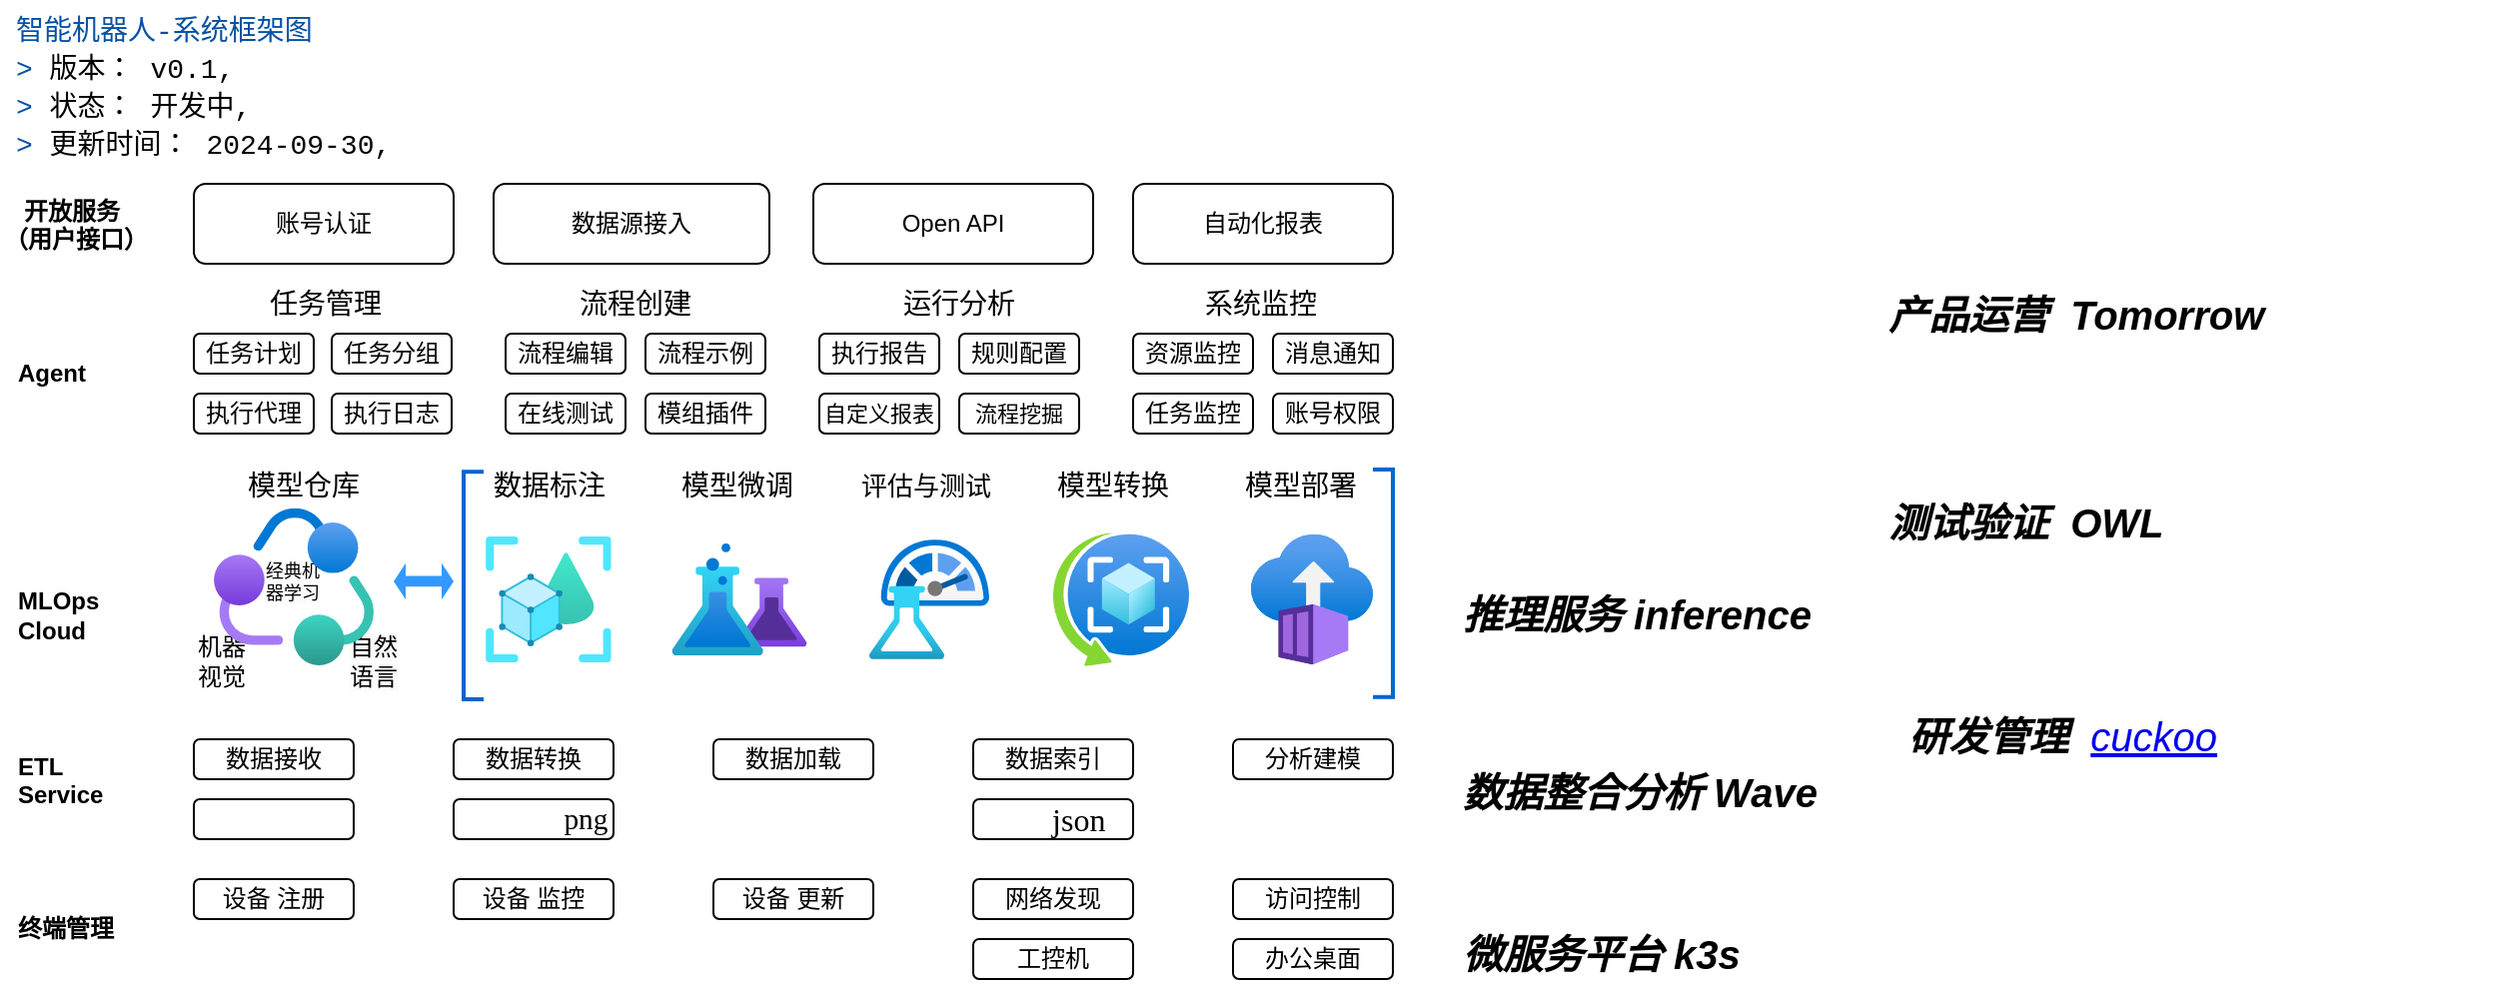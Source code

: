 <mxfile>
    <diagram id="1UqL_O0XorwUK7HTlg5H" name="Page-1">
        <mxGraphModel dx="896" dy="487" grid="1" gridSize="10" guides="1" tooltips="1" connect="1" arrows="1" fold="1" page="1" pageScale="1" pageWidth="827" pageHeight="1169" math="1" shadow="0">
            <root>
                <mxCell id="0"/>
                <mxCell id="1" parent="0"/>
                <mxCell id="2" value="账号认证" style="rounded=1;whiteSpace=wrap;html=1;" parent="1" vertex="1">
                    <mxGeometry x="107" y="112" width="130" height="40" as="geometry"/>
                </mxCell>
                <mxCell id="3" value="&lt;span style=&quot;font-family: Helvetica; font-size: 12px; font-style: normal; font-variant-ligatures: normal; font-variant-caps: normal; letter-spacing: normal; orphans: 2; text-indent: 0px; text-transform: none; widows: 2; word-spacing: 0px; -webkit-text-stroke-width: 0px; text-decoration-thickness: initial; text-decoration-style: initial; text-decoration-color: initial; float: none; display: inline !important;&quot;&gt;&amp;nbsp; &amp;nbsp;开放服务&lt;br&gt;（用户接口）&lt;br&gt;&lt;/span&gt;" style="text;whiteSpace=wrap;html=1;align=left;fillColor=none;fontColor=default;labelBackgroundColor=none;fontStyle=1;rounded=1;" parent="1" vertex="1">
                    <mxGeometry x="10" y="112" width="80" height="40" as="geometry"/>
                </mxCell>
                <mxCell id="6" value="数据源接入" style="rounded=1;whiteSpace=wrap;html=1;" parent="1" vertex="1">
                    <mxGeometry x="257" y="112" width="138" height="40" as="geometry"/>
                </mxCell>
                <mxCell id="7" value="Open API" style="rounded=1;whiteSpace=wrap;html=1;" parent="1" vertex="1">
                    <mxGeometry x="417" y="112" width="140" height="40" as="geometry"/>
                </mxCell>
                <mxCell id="8" value="自动化报表" style="rounded=1;whiteSpace=wrap;html=1;" parent="1" vertex="1">
                    <mxGeometry x="577" y="112" width="130" height="40" as="geometry"/>
                </mxCell>
                <mxCell id="9" value="&lt;span style=&quot;font-family: Helvetica; font-size: 12px; font-style: normal; font-variant-ligatures: normal; font-variant-caps: normal; letter-spacing: normal; orphans: 2; text-indent: 0px; text-transform: none; widows: 2; word-spacing: 0px; -webkit-text-stroke-width: 0px; text-decoration-thickness: initial; text-decoration-style: initial; text-decoration-color: initial; float: none; display: inline !important;&quot;&gt;Agent&lt;br&gt;&lt;/span&gt;" style="text;whiteSpace=wrap;html=1;align=left;verticalAlign=middle;fillColor=none;fontColor=default;labelBackgroundColor=none;fontStyle=1;rounded=1;" parent="1" vertex="1">
                    <mxGeometry x="17" y="187" width="80" height="40" as="geometry"/>
                </mxCell>
                <mxCell id="10" value="&lt;span style=&quot;font-family: Helvetica; font-size: 12px; font-style: normal; font-variant-ligatures: normal; font-variant-caps: normal; letter-spacing: normal; orphans: 2; text-indent: 0px; text-transform: none; widows: 2; word-spacing: 0px; -webkit-text-stroke-width: 0px; text-decoration-thickness: initial; text-decoration-style: initial; text-decoration-color: initial; float: none; display: inline !important;&quot;&gt;MLOps&lt;br&gt;Cloud&lt;br&gt;&lt;/span&gt;" style="text;whiteSpace=wrap;html=1;verticalAlign=middle;align=left;fillColor=none;fontColor=default;labelBackgroundColor=none;fontStyle=1;rotation=0;rounded=1;" parent="1" vertex="1">
                    <mxGeometry x="17" y="308" width="80" height="40" as="geometry"/>
                </mxCell>
                <mxCell id="11" value="&lt;span style=&quot;font-family: Helvetica; font-size: 12px; font-style: normal; font-variant-ligatures: normal; font-variant-caps: normal; letter-spacing: normal; orphans: 2; text-indent: 0px; text-transform: none; widows: 2; word-spacing: 0px; -webkit-text-stroke-width: 0px; text-decoration-thickness: initial; text-decoration-style: initial; text-decoration-color: initial; float: none; display: inline !important;&quot;&gt;ETL&amp;nbsp;&lt;br&gt;Service&lt;br&gt;&lt;/span&gt;" style="text;whiteSpace=wrap;html=1;align=left;fillColor=none;fontColor=default;labelBackgroundColor=none;fontStyle=1;rounded=1;" parent="1" vertex="1">
                    <mxGeometry x="17" y="390" width="80" height="40" as="geometry"/>
                </mxCell>
                <mxCell id="12" value="终端管理" style="text;whiteSpace=wrap;html=1;verticalAlign=middle;align=left;fillColor=none;fontStyle=1;rounded=1;" parent="1" vertex="1">
                    <mxGeometry x="17" y="460" width="80" height="50" as="geometry"/>
                </mxCell>
                <mxCell id="16" value="设备&amp;nbsp;注册" style="rounded=1;whiteSpace=wrap;html=1;flipH=1;flipV=1;" parent="1" vertex="1">
                    <mxGeometry x="107" y="460" width="80" height="20" as="geometry"/>
                </mxCell>
                <mxCell id="17" value="设备&amp;nbsp;监控" style="rounded=1;whiteSpace=wrap;html=1;flipH=1;flipV=1;" parent="1" vertex="1">
                    <mxGeometry x="237" y="460" width="80" height="20" as="geometry"/>
                </mxCell>
                <mxCell id="18" value="设备&amp;nbsp;更新" style="rounded=1;whiteSpace=wrap;html=1;flipH=1;flipV=1;" parent="1" vertex="1">
                    <mxGeometry x="367" y="460" width="80" height="20" as="geometry"/>
                </mxCell>
                <mxCell id="19" value="网络发现" style="rounded=1;whiteSpace=wrap;html=1;flipH=1;flipV=1;" parent="1" vertex="1">
                    <mxGeometry x="497" y="460" width="80" height="20" as="geometry"/>
                </mxCell>
                <mxCell id="20" value="访问控制" style="rounded=1;whiteSpace=wrap;html=1;flipH=1;flipV=1;" parent="1" vertex="1">
                    <mxGeometry x="627" y="460" width="80" height="20" as="geometry"/>
                </mxCell>
                <mxCell id="24" value="工控机" style="rounded=1;whiteSpace=wrap;html=1;flipH=1;flipV=1;" parent="1" vertex="1">
                    <mxGeometry x="497" y="490" width="80" height="20" as="geometry"/>
                </mxCell>
                <mxCell id="25" value="办公桌面" style="rounded=1;whiteSpace=wrap;html=1;flipH=1;flipV=1;" parent="1" vertex="1">
                    <mxGeometry x="627" y="490" width="80" height="20" as="geometry"/>
                </mxCell>
                <mxCell id="26" value="数据接收" style="rounded=1;whiteSpace=wrap;html=1;flipH=1;flipV=1;" parent="1" vertex="1">
                    <mxGeometry x="107" y="390" width="80" height="20" as="geometry"/>
                </mxCell>
                <mxCell id="27" value="数据转换" style="rounded=1;whiteSpace=wrap;html=1;flipH=1;flipV=1;" parent="1" vertex="1">
                    <mxGeometry x="237" y="390" width="80" height="20" as="geometry"/>
                </mxCell>
                <mxCell id="28" value="数据加载" style="rounded=1;whiteSpace=wrap;html=1;flipH=1;flipV=1;" parent="1" vertex="1">
                    <mxGeometry x="367" y="390" width="80" height="20" as="geometry"/>
                </mxCell>
                <mxCell id="29" value="数据索引" style="rounded=1;whiteSpace=wrap;html=1;flipH=1;flipV=1;" parent="1" vertex="1">
                    <mxGeometry x="497" y="390" width="80" height="20" as="geometry"/>
                </mxCell>
                <mxCell id="30" value="分析建模" style="rounded=1;whiteSpace=wrap;html=1;flipH=1;flipV=1;" parent="1" vertex="1">
                    <mxGeometry x="627" y="390" width="80" height="20" as="geometry"/>
                </mxCell>
                <mxCell id="31" value="&lt;p style=&quot;line-height: normal; margin: 0pt 0in; text-indent: 0in; direction: ltr; unicode-bidi: embed; vertical-align: baseline; word-break: normal;&quot;&gt;&lt;span style=&quot;font-size:12.0pt;&lt;br/&gt;font-family:&amp;quot;思源黑体 CN Regular&amp;quot;;mso-ascii-font-family:&amp;quot;思源黑体 CN Regular&amp;quot;;&lt;br/&gt;mso-fareast-font-family:&amp;quot;思源黑体 CN Regular&amp;quot;;mso-bidi-font-family:+mn-cs;&lt;br/&gt;mso-ascii-theme-font:minor-latin;mso-bidi-theme-font:minor-bidi;color:white;&lt;br/&gt;mso-color-index:0;mso-font-kerning:12.0pt;language:en-US;mso-style-textfill-type:&lt;br/&gt;solid;mso-style-textfill-fill-themecolor:background1;mso-style-textfill-fill-color:&lt;br/&gt;white;mso-style-textfill-fill-alpha:100.0%&quot;&gt;sql&lt;/span&gt;&lt;span style=&quot;font-size:&lt;br/&gt;12.0pt;font-family:&amp;quot;思源黑体 CN Regular&amp;quot;;mso-ascii-font-family:&amp;quot;思源黑体 CN Regular&amp;quot;;&lt;br/&gt;mso-fareast-font-family:&amp;quot;思源黑体 CN Regular&amp;quot;;mso-bidi-font-family:+mn-cs;&lt;br/&gt;mso-ascii-theme-font:minor-latin;mso-bidi-theme-font:minor-bidi;color:white;&lt;br/&gt;mso-color-index:0;mso-font-kerning:12.0pt;language:en-US;mso-style-textfill-type:&lt;br/&gt;solid;mso-style-textfill-fill-themecolor:background1;mso-style-textfill-fill-color:&lt;br/&gt;white;mso-style-textfill-fill-alpha:100.0%&quot;&gt;/txt/csv&lt;/span&gt;&lt;/p&gt;" style="rounded=1;whiteSpace=wrap;html=1;flipH=0;flipV=1;" parent="1" vertex="1">
                    <mxGeometry x="107" y="420" width="80" height="20" as="geometry"/>
                </mxCell>
                <mxCell id="32" value="&lt;p style=&quot;line-height: normal; margin: 0pt 0in; text-indent: 0in; direction: ltr; unicode-bidi: embed; vertical-align: baseline; word-break: normal;&quot;&gt;&lt;span style=&quot;font-size:11.0pt;&lt;br/&gt;font-family:&amp;quot;思源黑体 CN Regular&amp;quot;;mso-ascii-font-family:&amp;quot;思源黑体 CN Regular&amp;quot;;&lt;br/&gt;mso-fareast-font-family:&amp;quot;思源黑体 CN Regular&amp;quot;;mso-bidi-font-family:+mn-cs;&lt;br/&gt;mso-ascii-theme-font:minor-latin;mso-bidi-theme-font:minor-bidi;color:white;&lt;br/&gt;mso-color-index:0;mso-font-kerning:12.0pt;language:en-US;mso-style-textfill-type:&lt;br/&gt;solid;mso-style-textfill-fill-themecolor:background1;mso-style-textfill-fill-color:&lt;br/&gt;white;mso-style-textfill-fill-alpha:100.0%&quot;&gt;Tif/bmp/&lt;/span&gt;&lt;span style=&quot;font-size:11.0pt;font-family:&amp;quot;思源黑体 CN Regular&amp;quot;;mso-ascii-font-family:&lt;br/&gt;&amp;quot;思源黑体 CN Regular&amp;quot;;mso-fareast-font-family:&amp;quot;思源黑体 CN Regular&amp;quot;;mso-bidi-font-family:&lt;br/&gt;+mn-cs;mso-ascii-theme-font:minor-latin;mso-bidi-theme-font:minor-bidi;&lt;br/&gt;color:white;mso-color-index:0;mso-font-kerning:12.0pt;language:en-US;&lt;br/&gt;mso-style-textfill-type:solid;mso-style-textfill-fill-themecolor:background1;&lt;br/&gt;mso-style-textfill-fill-color:white;mso-style-textfill-fill-alpha:100.0%&quot;&gt;png&lt;/span&gt;&lt;/p&gt;" style="rounded=1;whiteSpace=wrap;html=1;flipH=0;flipV=1;" parent="1" vertex="1">
                    <mxGeometry x="237" y="420" width="80" height="20" as="geometry"/>
                </mxCell>
                <mxCell id="34" value="&lt;span style=&quot;font-size:12.0pt;font-family:&amp;quot;思源黑体 CN Regular&amp;quot;;&lt;br/&gt;mso-ascii-font-family:&amp;quot;思源黑体 CN Regular&amp;quot;;mso-fareast-font-family:&amp;quot;思源黑体 CN Regular&amp;quot;;&lt;br/&gt;mso-bidi-font-family:+mn-cs;mso-ascii-theme-font:minor-latin;mso-bidi-theme-font:&lt;br/&gt;minor-bidi;color:white;mso-color-index:0;mso-font-kerning:12.0pt;language:en-US;&lt;br/&gt;mso-style-textfill-type:solid;mso-style-textfill-fill-themecolor:background1;&lt;br/&gt;mso-style-textfill-fill-color:white;mso-style-textfill-fill-alpha:100.0%&quot;&gt;csv/&lt;/span&gt;&lt;span style=&quot;font-size:12.0pt;font-family:&amp;quot;思源黑体 CN Regular&amp;quot;;mso-ascii-font-family:&lt;br/&gt;&amp;quot;思源黑体 CN Regular&amp;quot;;mso-fareast-font-family:&amp;quot;思源黑体 CN Regular&amp;quot;;mso-bidi-font-family:&lt;br/&gt;+mn-cs;mso-ascii-theme-font:minor-latin;mso-bidi-theme-font:minor-bidi;&lt;br/&gt;color:white;mso-color-index:0;mso-font-kerning:12.0pt;language:en-US;&lt;br/&gt;mso-style-textfill-type:solid;mso-style-textfill-fill-themecolor:background1;&lt;br/&gt;mso-style-textfill-fill-color:white;mso-style-textfill-fill-alpha:100.0%&quot;&gt;json&lt;/span&gt;" style="rounded=1;whiteSpace=wrap;html=1;flipH=0;flipV=1;" parent="1" vertex="1">
                    <mxGeometry x="497" y="420" width="80" height="20" as="geometry"/>
                </mxCell>
                <mxCell id="58" value="" style="group;rounded=1;" parent="1" vertex="1" connectable="0">
                    <mxGeometry x="107" y="157" width="129" height="80" as="geometry"/>
                </mxCell>
                <mxCell id="37" value="&lt;font style=&quot;font-size: 14px;&quot;&gt;任务管理&lt;/font&gt;" style="text;html=1;strokeColor=none;fillColor=none;align=center;verticalAlign=middle;whiteSpace=wrap;rounded=1;fontSize=10;" parent="58" vertex="1">
                    <mxGeometry x="36" width="60" height="30" as="geometry"/>
                </mxCell>
                <mxCell id="42" value="任务计划" style="rounded=1;whiteSpace=wrap;html=1;flipH=1;flipV=1;" parent="58" vertex="1">
                    <mxGeometry y="30" width="60" height="20" as="geometry"/>
                </mxCell>
                <mxCell id="43" value="任务分组" style="rounded=1;whiteSpace=wrap;html=1;flipH=1;flipV=1;" parent="58" vertex="1">
                    <mxGeometry x="69" y="30" width="60" height="20" as="geometry"/>
                </mxCell>
                <mxCell id="44" value="执行代理" style="rounded=1;whiteSpace=wrap;html=1;flipH=1;flipV=1;" parent="58" vertex="1">
                    <mxGeometry y="60" width="60" height="20" as="geometry"/>
                </mxCell>
                <mxCell id="45" value="执行日志" style="rounded=1;whiteSpace=wrap;html=1;flipH=1;flipV=1;" parent="58" vertex="1">
                    <mxGeometry x="69" y="60" width="60" height="20" as="geometry"/>
                </mxCell>
                <mxCell id="59" value="" style="group;rounded=1;" parent="1" vertex="1" connectable="0">
                    <mxGeometry x="263" y="157" width="130" height="80" as="geometry"/>
                </mxCell>
                <mxCell id="38" value="&lt;font style=&quot;font-size: 14px;&quot;&gt;流程创建&lt;/font&gt;" style="text;html=1;strokeColor=none;fillColor=none;align=center;verticalAlign=middle;whiteSpace=wrap;rounded=1;fontSize=10;" parent="59" vertex="1">
                    <mxGeometry x="35" width="60" height="30" as="geometry"/>
                </mxCell>
                <mxCell id="46" value="流程编辑" style="rounded=1;whiteSpace=wrap;html=1;flipH=1;flipV=1;" parent="59" vertex="1">
                    <mxGeometry y="30" width="60" height="20" as="geometry"/>
                </mxCell>
                <mxCell id="47" value="流程示例" style="rounded=1;whiteSpace=wrap;html=1;flipH=1;flipV=1;" parent="59" vertex="1">
                    <mxGeometry x="70" y="30" width="60" height="20" as="geometry"/>
                </mxCell>
                <mxCell id="48" value="在线测试" style="rounded=1;whiteSpace=wrap;html=1;flipH=1;flipV=1;" parent="59" vertex="1">
                    <mxGeometry y="60" width="60" height="20" as="geometry"/>
                </mxCell>
                <mxCell id="49" value="模组插件" style="rounded=1;whiteSpace=wrap;html=1;flipH=1;flipV=1;" parent="59" vertex="1">
                    <mxGeometry x="70" y="60" width="60" height="20" as="geometry"/>
                </mxCell>
                <mxCell id="60" value="" style="group;rounded=1;" parent="1" vertex="1" connectable="0">
                    <mxGeometry x="420" y="157" width="130" height="80" as="geometry"/>
                </mxCell>
                <mxCell id="40" value="&lt;span style=&quot;font-size: 14px;&quot;&gt;运行分析&lt;/span&gt;" style="text;html=1;strokeColor=none;fillColor=none;align=center;verticalAlign=middle;whiteSpace=wrap;rounded=1;fontSize=10;" parent="60" vertex="1">
                    <mxGeometry x="30" width="80" height="30" as="geometry"/>
                </mxCell>
                <mxCell id="50" value="执行报告" style="rounded=1;whiteSpace=wrap;html=1;flipH=1;flipV=1;" parent="60" vertex="1">
                    <mxGeometry y="30" width="60" height="20" as="geometry"/>
                </mxCell>
                <mxCell id="51" value="规则配置" style="rounded=1;whiteSpace=wrap;html=1;flipH=1;flipV=1;" parent="60" vertex="1">
                    <mxGeometry x="70" y="30" width="60" height="20" as="geometry"/>
                </mxCell>
                <mxCell id="52" value="&lt;span style=&quot;font-size: 11px;&quot;&gt;自定义报表&lt;/span&gt;" style="rounded=1;whiteSpace=wrap;html=1;flipH=1;flipV=1;" parent="60" vertex="1">
                    <mxGeometry y="60" width="60" height="20" as="geometry"/>
                </mxCell>
                <mxCell id="53" value="流程挖掘" style="rounded=1;whiteSpace=wrap;html=1;flipH=1;flipV=1;fontSize=11;" parent="60" vertex="1">
                    <mxGeometry x="70" y="60" width="60" height="20" as="geometry"/>
                </mxCell>
                <mxCell id="61" value="" style="group;rounded=1;" parent="1" vertex="1" connectable="0">
                    <mxGeometry x="577" y="157" width="130" height="80" as="geometry"/>
                </mxCell>
                <mxCell id="39" value="&lt;font style=&quot;font-size: 14px;&quot;&gt;系统监控&lt;/font&gt;" style="text;html=1;strokeColor=none;fillColor=none;align=center;verticalAlign=middle;whiteSpace=wrap;rounded=1;fontSize=10;" parent="61" vertex="1">
                    <mxGeometry x="34" width="60" height="30" as="geometry"/>
                </mxCell>
                <mxCell id="54" value="资源监控" style="rounded=1;whiteSpace=wrap;html=1;flipH=1;flipV=1;" parent="61" vertex="1">
                    <mxGeometry y="30" width="60" height="20" as="geometry"/>
                </mxCell>
                <mxCell id="55" value="消息通知" style="rounded=1;whiteSpace=wrap;html=1;flipH=1;flipV=1;" parent="61" vertex="1">
                    <mxGeometry x="70" y="30" width="60" height="20" as="geometry"/>
                </mxCell>
                <mxCell id="56" value="任务监控" style="rounded=1;whiteSpace=wrap;html=1;flipH=1;flipV=1;" parent="61" vertex="1">
                    <mxGeometry y="60" width="60" height="20" as="geometry"/>
                </mxCell>
                <mxCell id="57" value="账号权限" style="rounded=1;whiteSpace=wrap;html=1;flipH=1;flipV=1;" parent="61" vertex="1">
                    <mxGeometry x="70" y="60" width="60" height="20" as="geometry"/>
                </mxCell>
                <mxCell id="70" value="" style="group;movable=0;resizable=0;rotatable=0;deletable=0;editable=0;connectable=0;rounded=1;" parent="1" vertex="1" connectable="0">
                    <mxGeometry x="160" y="256.1" width="129" height="91.8" as="geometry"/>
                </mxCell>
                <mxCell id="76" value="数据标注" style="text;html=1;strokeColor=none;fillColor=none;align=center;verticalAlign=middle;whiteSpace=wrap;rounded=1;fontSize=14;" parent="1" vertex="1">
                    <mxGeometry x="253" y="248.1" width="64" height="30" as="geometry"/>
                </mxCell>
                <mxCell id="77" value="模型微调" style="text;html=1;strokeColor=none;fillColor=none;align=center;verticalAlign=middle;whiteSpace=wrap;rounded=1;fontSize=14;" parent="1" vertex="1">
                    <mxGeometry x="347" y="248.1" width="64" height="30" as="geometry"/>
                </mxCell>
                <mxCell id="78" value="评估与测试" style="text;html=1;strokeColor=none;fillColor=none;align=center;verticalAlign=middle;whiteSpace=wrap;rounded=1;fontSize=13;" parent="1" vertex="1">
                    <mxGeometry x="439" y="248.1" width="69" height="30" as="geometry"/>
                </mxCell>
                <mxCell id="79" value="模型部署" style="text;html=1;strokeColor=none;fillColor=none;align=center;verticalAlign=middle;whiteSpace=wrap;rounded=1;fontSize=14;" parent="1" vertex="1">
                    <mxGeometry x="629" y="248.1" width="64" height="30" as="geometry"/>
                </mxCell>
                <mxCell id="80" value="模型转换" style="text;html=1;strokeColor=none;fillColor=none;align=center;verticalAlign=middle;whiteSpace=wrap;rounded=1;fontSize=14;" parent="1" vertex="1">
                    <mxGeometry x="535" y="248.1" width="64" height="30" as="geometry"/>
                </mxCell>
                <mxCell id="83" value="" style="aspect=fixed;html=1;points=[];align=center;image;fontSize=12;image=img/lib/azure2/ai_machine_learning/Azure_Object_Understanding.svg;labelBackgroundColor=none;fontColor=default;fillColor=none;rounded=1;" parent="1" vertex="1">
                    <mxGeometry x="253" y="288.555" width="62.9" height="62.9" as="geometry"/>
                </mxCell>
                <mxCell id="85" value="" style="aspect=fixed;html=1;points=[];align=center;image;fontSize=12;image=img/lib/azure2/containers/Container_Instances.svg;labelBackgroundColor=none;fontColor=default;fillColor=none;rounded=1;" parent="1" vertex="1">
                    <mxGeometry x="635.95" y="287.1" width="61.05" height="65.81" as="geometry"/>
                </mxCell>
                <mxCell id="71" value="模型仓库" style="text;html=1;strokeColor=none;fillColor=none;align=center;verticalAlign=middle;whiteSpace=wrap;rounded=1;fontSize=14;" parent="1" vertex="1">
                    <mxGeometry x="130" y="248.1" width="64" height="30" as="geometry"/>
                </mxCell>
                <mxCell id="87" value="&lt;span style=&quot;color: rgb(0, 0, 0); font-family: Helvetica; font-size: 9px; font-style: normal; font-variant-ligatures: normal; font-variant-caps: normal; font-weight: 400; letter-spacing: normal; orphans: 2; text-align: center; text-indent: 0px; text-transform: none; widows: 2; word-spacing: 0px; -webkit-text-stroke-width: 0px; background-color: rgb(251, 251, 251); text-decoration-thickness: initial; text-decoration-style: initial; text-decoration-color: initial; float: none; display: inline !important;&quot;&gt;经典机器学习&lt;/span&gt;" style="text;whiteSpace=wrap;html=1;fontSize=9;fontColor=default;rounded=1;" parent="1" vertex="1">
                    <mxGeometry x="141" y="294.19" width="32" height="35.4" as="geometry"/>
                </mxCell>
                <mxCell id="88" value="&lt;span style=&quot;color: rgb(0, 0, 0); font-family: Helvetica; font-size: 12px; font-style: normal; font-variant-ligatures: normal; font-variant-caps: normal; font-weight: 400; letter-spacing: normal; orphans: 2; text-align: center; text-indent: 0px; text-transform: none; widows: 2; word-spacing: 0px; -webkit-text-stroke-width: 0px; background-color: rgb(251, 251, 251); text-decoration-thickness: initial; text-decoration-style: initial; text-decoration-color: initial; float: none; display: inline !important;&quot;&gt;自然语言&lt;/span&gt;" style="text;whiteSpace=wrap;html=1;fontSize=9;fontColor=default;verticalAlign=middle;rounded=1;" parent="1" vertex="1">
                    <mxGeometry x="183" y="335.5" width="30" height="30" as="geometry"/>
                </mxCell>
                <mxCell id="89" value="&lt;div style=&quot;&quot;&gt;&lt;span style=&quot;background-color: initial; font-size: 12px;&quot;&gt;机器视觉&lt;/span&gt;&lt;/div&gt;" style="text;whiteSpace=wrap;html=1;fontSize=9;fontColor=default;align=center;verticalAlign=middle;rounded=1;" parent="1" vertex="1">
                    <mxGeometry x="106" y="340.5" width="30" height="20" as="geometry"/>
                </mxCell>
                <mxCell id="90" value="" style="aspect=fixed;html=1;points=[];align=center;image;fontSize=12;image=img/lib/azure2/azure_ecosystem/Collaborative_Service.svg;labelBackgroundColor=none;sketch=1;fontColor=default;fillColor=none;rounded=1;" parent="1" vertex="1">
                    <mxGeometry x="117" y="274.41" width="80" height="78.59" as="geometry"/>
                </mxCell>
                <mxCell id="92" value="" style="aspect=fixed;html=1;points=[];align=center;image;fontSize=12;image=img/lib/azure2/compute/Restore_Points.svg;labelBackgroundColor=none;sketch=1;fontColor=default;fillColor=none;rounded=1;" parent="1" vertex="1">
                    <mxGeometry x="537" y="286.605" width="68" height="66.8" as="geometry"/>
                </mxCell>
                <mxCell id="93" value="" style="aspect=fixed;html=1;points=[];align=center;image;fontSize=12;image=img/lib/azure2/ai_machine_learning/Machine_Learning_Studio_Web_Service_Plans.svg;labelBackgroundColor=none;sketch=1;fontColor=default;fillColor=none;rounded=1;" parent="1" vertex="1">
                    <mxGeometry x="445" y="290.005" width="60" height="60" as="geometry"/>
                </mxCell>
                <mxCell id="94" value="" style="aspect=fixed;html=1;points=[];align=center;image;fontSize=12;image=img/lib/azure2/ai_machine_learning/Azure_Experimentation_Studio.svg;labelBackgroundColor=none;sketch=1;fontColor=default;fillColor=none;rounded=1;" parent="1" vertex="1">
                    <mxGeometry x="346" y="292.005" width="68" height="56.0" as="geometry"/>
                </mxCell>
                <mxCell id="103" value="" style="strokeWidth=2;html=1;shape=mxgraph.flowchart.annotation_1;align=left;pointerEvents=1;hachureGap=4;fontFamily=Architects Daughter;fontSource=https%3A%2F%2Ffonts.googleapis.com%2Fcss%3Ffamily%3DArchitects%2BDaughter;fontSize=20;rotation=-180;fillColor=none;strokeColor=#0066CC;" parent="1" vertex="1">
                    <mxGeometry x="697" y="254.94" width="10" height="113.9" as="geometry"/>
                </mxCell>
                <mxCell id="104" value="" style="shape=doubleArrow;whiteSpace=wrap;html=1;sketch=0;hachureGap=4;jiggle=2;curveFitting=1;fontFamily=Architects Daughter;fontSource=https%3A%2F%2Ffonts.googleapis.com%2Fcss%3Ffamily%3DArchitects%2BDaughter;fontSize=20;fillColor=#3399FF;strokeColor=none;" parent="1" vertex="1">
                    <mxGeometry x="207" y="301.89" width="30" height="18.11" as="geometry"/>
                </mxCell>
                <mxCell id="105" value="" style="strokeWidth=2;html=1;shape=mxgraph.flowchart.annotation_1;align=left;pointerEvents=1;hachureGap=4;fontFamily=Architects Daughter;fontSource=https%3A%2F%2Ffonts.googleapis.com%2Fcss%3Ffamily%3DArchitects%2BDaughter;fontSize=20;strokeColor=#0066CC;fillColor=none;" parent="1" vertex="1">
                    <mxGeometry x="242" y="256.1" width="10" height="113.9" as="geometry"/>
                </mxCell>
                <mxCell id="106" value="" style="aspect=fixed;html=1;points=[];align=center;image;fontSize=12;image=img/lib/azure2/containers/Container_Instances.svg;labelBackgroundColor=none;fontColor=default;fillColor=none;rounded=1;" parent="1" vertex="1">
                    <mxGeometry x="635.95" y="287.1" width="61.05" height="65.81" as="geometry"/>
                </mxCell>
                <mxCell id="107" value="&lt;div style=&quot;color: rgb(0, 0, 0); background-color: rgb(255, 255, 255); font-family: inconsolata, Consolas, Consolas, &amp;quot;Courier New&amp;quot;, monospace; font-weight: normal; font-size: 14px; line-height: 19px;&quot;&gt;&lt;div&gt;&lt;span style=&quot;color: #0451a5;&quot;&gt;智能机器人-系统框架图&lt;/span&gt;&lt;/div&gt;&lt;div&gt;&lt;span style=&quot;color: #0451a5;&quot;&gt;&amp;gt;&lt;/span&gt;&lt;span style=&quot;color: #000000;&quot;&gt; 版本： v0.1,&lt;/span&gt;&lt;/div&gt;&lt;div&gt;&lt;span style=&quot;color: #0451a5;&quot;&gt;&amp;gt;&lt;/span&gt;&lt;span style=&quot;color: #000000;&quot;&gt; 状态： 开发中,&lt;/span&gt;&lt;/div&gt;&lt;div&gt;&lt;span style=&quot;color: #0451a5;&quot;&gt;&amp;gt;&lt;/span&gt;&lt;span style=&quot;color: #000000;&quot;&gt; 更新时间： 2024-09-30,&lt;/span&gt;&lt;/div&gt;&lt;/div&gt;" style="text;whiteSpace=wrap;html=1;fontSize=20;fontFamily=Architects Daughter;" parent="1" vertex="1">
                    <mxGeometry x="16" y="20" width="210" height="80" as="geometry"/>
                </mxCell>
                <mxCell id="110" value="&lt;h1&gt;&lt;font style=&quot;font-size: 20px;&quot;&gt;推理服务 inference&lt;/font&gt;&lt;/h1&gt;" style="text;html=1;strokeColor=none;fillColor=none;spacing=5;spacingTop=-20;whiteSpace=wrap;overflow=hidden;rounded=0;sketch=1;hachureGap=4;jiggle=2;curveFitting=1;fontFamily=Helvetica;fontSize=20;fontStyle=2" parent="1" vertex="1">
                    <mxGeometry x="737" y="280" width="223" height="70" as="geometry"/>
                </mxCell>
                <mxCell id="111" value="&lt;h1&gt;&lt;span style=&quot;font-size: 20px;&quot;&gt;数据整合分析 Wave&lt;/span&gt;&lt;/h1&gt;" style="text;html=1;strokeColor=none;fillColor=none;spacing=5;spacingTop=-20;whiteSpace=wrap;overflow=hidden;rounded=0;sketch=1;hachureGap=4;jiggle=2;curveFitting=1;fontFamily=Helvetica;fontSize=20;fontStyle=2" parent="1" vertex="1">
                    <mxGeometry x="737" y="368.84" width="263" height="70" as="geometry"/>
                </mxCell>
                <mxCell id="113" value="&lt;h1&gt;&lt;span style=&quot;font-size: 20px;&quot;&gt;微服务平台 k3s&lt;/span&gt;&lt;/h1&gt;" style="text;html=1;strokeColor=none;fillColor=none;spacing=5;spacingTop=-20;whiteSpace=wrap;overflow=hidden;rounded=0;hachureGap=4;fontFamily=Helvetica;fontSize=20;verticalAlign=middle;horizontal=1;textDirection=ltr;labelPosition=center;verticalLabelPosition=middle;align=left;fontStyle=3" parent="1" vertex="1">
                    <mxGeometry x="737" y="454.71" width="170" height="60.58" as="geometry"/>
                </mxCell>
                <mxCell id="114" value="&lt;h1&gt;&lt;font style=&quot;font-size: 20px;&quot;&gt;研发管理&amp;nbsp;&amp;nbsp;&lt;/font&gt;&lt;a style=&quot;background-color: initial; font-size: 20px; font-weight: normal;&quot; href=&quot;https://github.com/banrieen/cuckoo&quot;&gt;cuckoo&lt;/a&gt;&lt;/h1&gt;&lt;h3 class=&quot;wb-break-all&quot;&gt;        &lt;span class=&quot;Label Label--secondary v-align-middle ml-1 mb-1&quot;&gt;&lt;/span&gt;&lt;/h3&gt;" style="text;html=1;strokeColor=none;fillColor=none;spacing=5;spacingTop=-20;whiteSpace=wrap;overflow=hidden;rounded=0;sketch=1;hachureGap=4;jiggle=2;curveFitting=1;fontFamily=Helvetica;fontSize=20;fontStyle=2" parent="1" vertex="1">
                    <mxGeometry x="960" y="340.5" width="300" height="129.5" as="geometry"/>
                </mxCell>
                <mxCell id="115" value="&lt;h1&gt;&lt;font style=&quot;font-size: 20px;&quot;&gt;产品运营&amp;nbsp; Tomorrow Survery&lt;/font&gt;&lt;/h1&gt;" style="text;html=1;strokeColor=none;fillColor=none;spacing=5;spacingTop=-20;whiteSpace=wrap;overflow=hidden;rounded=0;sketch=1;hachureGap=4;jiggle=2;curveFitting=1;fontFamily=Helvetica;fontSize=20;fontStyle=2" parent="1" vertex="1">
                    <mxGeometry x="950" y="130" width="223" height="70" as="geometry"/>
                </mxCell>
                <mxCell id="116" value="&lt;h1&gt;&lt;font style=&quot;font-size: 20px;&quot;&gt;测试验证&amp;nbsp; OWL&lt;/font&gt;&lt;/h1&gt;" style="text;html=1;strokeColor=none;fillColor=none;spacing=5;spacingTop=-20;whiteSpace=wrap;overflow=hidden;rounded=0;sketch=1;hachureGap=4;jiggle=2;curveFitting=1;fontFamily=Helvetica;fontSize=20;fontStyle=2" parent="1" vertex="1">
                    <mxGeometry x="950" y="234.19" width="223" height="70" as="geometry"/>
                </mxCell>
            </root>
        </mxGraphModel>
    </diagram>
</mxfile>